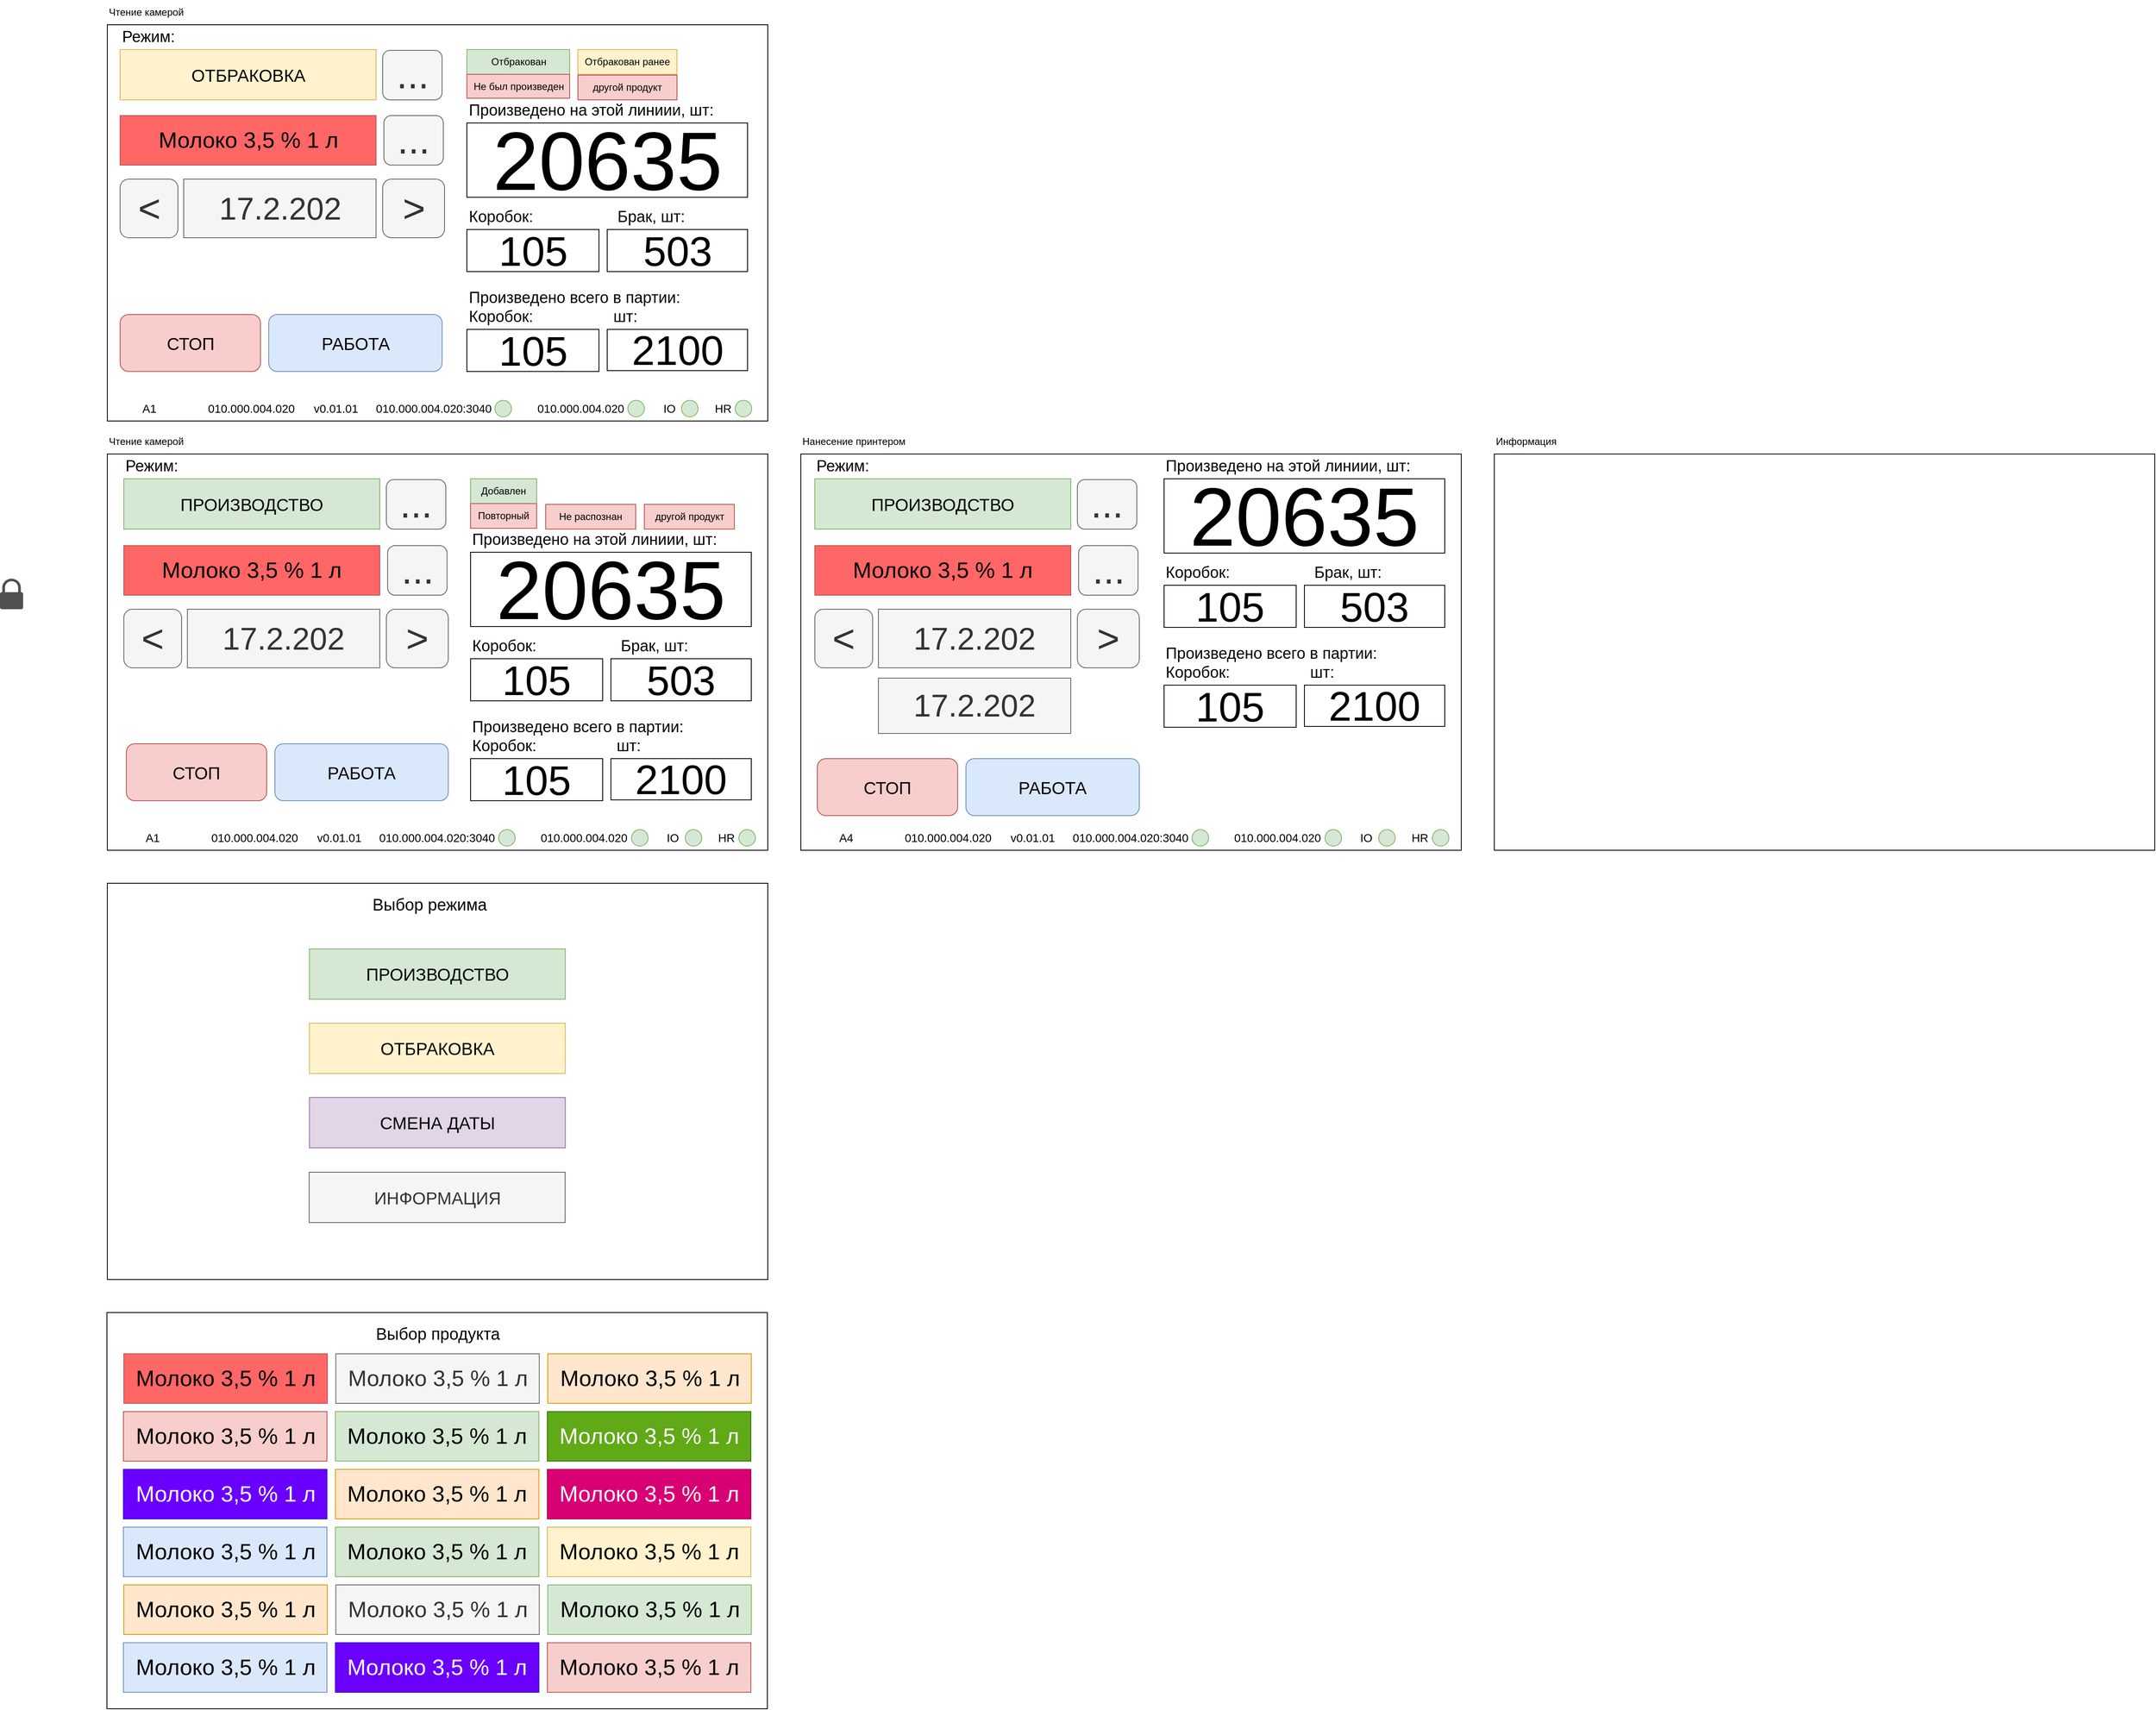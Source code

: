 <mxfile version="23.1.5" type="device">
  <diagram name="Page-1" id="tmifsBOv8ixKvkTQ0eV7">
    <mxGraphModel dx="1676" dy="1477" grid="1" gridSize="10" guides="1" tooltips="1" connect="1" arrows="1" fold="1" page="1" pageScale="1" pageWidth="800" pageHeight="900" math="0" shadow="0">
      <root>
        <mxCell id="0" />
        <mxCell id="1" parent="0" />
        <mxCell id="ldNFHoCPbJhq2-DnN9eL-1" value="" style="rounded=0;whiteSpace=wrap;html=1;aspect=fixed;movable=0;resizable=0;rotatable=0;deletable=0;editable=0;locked=1;connectable=0;" parent="1" vertex="1">
          <mxGeometry x="40" y="40" width="800" height="480" as="geometry" />
        </mxCell>
        <mxCell id="ldNFHoCPbJhq2-DnN9eL-2" value="Чтение камерой" style="text;html=1;strokeColor=none;fillColor=none;align=left;verticalAlign=middle;whiteSpace=wrap;rounded=0;" parent="1" vertex="1">
          <mxGeometry x="40" y="10" width="120" height="30" as="geometry" />
        </mxCell>
        <mxCell id="ldNFHoCPbJhq2-DnN9eL-3" value="Молоко 3,5 % 1 л" style="rounded=0;whiteSpace=wrap;html=1;fontSize=27;fillColor=#FF6666;strokeColor=#b85450;" parent="1" vertex="1">
          <mxGeometry x="60" y="151" width="310" height="60" as="geometry" />
        </mxCell>
        <mxCell id="ldNFHoCPbJhq2-DnN9eL-4" value="..." style="rounded=1;whiteSpace=wrap;html=1;fontSize=47;fillColor=#f5f5f5;fontColor=#333333;strokeColor=#666666;" parent="1" vertex="1">
          <mxGeometry x="379.5" y="151" width="72" height="60" as="geometry" />
        </mxCell>
        <mxCell id="ldNFHoCPbJhq2-DnN9eL-5" value="17.2.202" style="rounded=0;whiteSpace=wrap;html=1;fontSize=38;fillColor=#f5f5f5;fontColor=#333333;strokeColor=#666666;" parent="1" vertex="1">
          <mxGeometry x="137" y="228" width="233" height="71" as="geometry" />
        </mxCell>
        <mxCell id="ldNFHoCPbJhq2-DnN9eL-6" value="&amp;gt;" style="rounded=1;whiteSpace=wrap;html=1;fontSize=47;fillColor=#f5f5f5;fontColor=#333333;strokeColor=#666666;" parent="1" vertex="1">
          <mxGeometry x="378" y="228" width="75" height="71" as="geometry" />
        </mxCell>
        <mxCell id="ldNFHoCPbJhq2-DnN9eL-7" value="&amp;lt;" style="rounded=1;whiteSpace=wrap;html=1;fontSize=47;fillColor=#f5f5f5;fontColor=#333333;strokeColor=#666666;" parent="1" vertex="1">
          <mxGeometry x="60" y="228" width="70" height="71" as="geometry" />
        </mxCell>
        <mxCell id="ldNFHoCPbJhq2-DnN9eL-8" value="ПРОИЗВОДСТВО" style="rounded=0;whiteSpace=wrap;html=1;fontSize=21;fillColor=#d5e8d4;strokeColor=#82b366;" parent="1" vertex="1">
          <mxGeometry x="60" y="70" width="310" height="61" as="geometry" />
        </mxCell>
        <mxCell id="ldNFHoCPbJhq2-DnN9eL-12" value="" style="sketch=0;pointerEvents=1;shadow=0;dashed=0;html=1;strokeColor=none;fillColor=#505050;labelPosition=center;verticalLabelPosition=bottom;verticalAlign=top;outlineConnect=0;align=center;shape=mxgraph.office.security.lock_protected;" parent="1" vertex="1">
          <mxGeometry x="-90" y="191" width="28" height="37" as="geometry" />
        </mxCell>
        <mxCell id="ldNFHoCPbJhq2-DnN9eL-16" value="A1" style="text;html=1;strokeColor=none;fillColor=none;align=center;verticalAlign=middle;whiteSpace=wrap;rounded=0;fontSize=14;" parent="1" vertex="1">
          <mxGeometry x="40" y="490" width="110" height="30" as="geometry" />
        </mxCell>
        <mxCell id="ldNFHoCPbJhq2-DnN9eL-17" value="010.000.004.020" style="text;html=1;strokeColor=none;fillColor=none;align=center;verticalAlign=middle;whiteSpace=wrap;rounded=0;fontSize=14;" parent="1" vertex="1">
          <mxGeometry x="161" y="490" width="115" height="30" as="geometry" />
        </mxCell>
        <mxCell id="ldNFHoCPbJhq2-DnN9eL-18" value="v0.01.01" style="text;html=1;strokeColor=none;fillColor=none;align=center;verticalAlign=middle;whiteSpace=wrap;rounded=0;fontSize=14;" parent="1" vertex="1">
          <mxGeometry x="281" y="490" width="80" height="30" as="geometry" />
        </mxCell>
        <mxCell id="ldNFHoCPbJhq2-DnN9eL-19" value="010.000.004.020:3040" style="text;html=1;strokeColor=none;fillColor=none;align=center;verticalAlign=middle;whiteSpace=wrap;rounded=0;fontSize=14;" parent="1" vertex="1">
          <mxGeometry x="362" y="490" width="155" height="30" as="geometry" />
        </mxCell>
        <mxCell id="ldNFHoCPbJhq2-DnN9eL-20" value="20635" style="rounded=0;whiteSpace=wrap;html=1;fontSize=100;" parent="1" vertex="1">
          <mxGeometry x="480" y="159" width="340" height="90" as="geometry" />
        </mxCell>
        <mxCell id="ldNFHoCPbJhq2-DnN9eL-21" value="105" style="rounded=0;whiteSpace=wrap;html=1;fontSize=50;" parent="1" vertex="1">
          <mxGeometry x="480" y="288" width="160" height="51" as="geometry" />
        </mxCell>
        <mxCell id="ldNFHoCPbJhq2-DnN9eL-22" value="503" style="rounded=0;whiteSpace=wrap;html=1;fontSize=50;" parent="1" vertex="1">
          <mxGeometry x="650" y="288" width="170" height="51" as="geometry" />
        </mxCell>
        <mxCell id="-ZcJLdMmA_inIKEtvDua-2" value="Произведено на этой линиии, шт:" style="text;html=1;align=left;verticalAlign=middle;whiteSpace=wrap;rounded=0;fontSize=19;" vertex="1" parent="1">
          <mxGeometry x="480" y="129" width="340" height="30" as="geometry" />
        </mxCell>
        <mxCell id="-ZcJLdMmA_inIKEtvDua-3" value="Коробок:" style="text;html=1;align=left;verticalAlign=middle;whiteSpace=wrap;rounded=0;fontSize=19;" vertex="1" parent="1">
          <mxGeometry x="480" y="258" width="170" height="30" as="geometry" />
        </mxCell>
        <mxCell id="-ZcJLdMmA_inIKEtvDua-4" value="Брак, шт:" style="text;html=1;align=left;verticalAlign=middle;whiteSpace=wrap;rounded=0;fontSize=19;" vertex="1" parent="1">
          <mxGeometry x="660" y="258" width="170" height="30" as="geometry" />
        </mxCell>
        <mxCell id="-ZcJLdMmA_inIKEtvDua-5" value="Произведено всего в партии:" style="text;html=1;align=left;verticalAlign=middle;whiteSpace=wrap;rounded=0;fontSize=19;" vertex="1" parent="1">
          <mxGeometry x="480" y="356" width="340" height="30" as="geometry" />
        </mxCell>
        <mxCell id="-ZcJLdMmA_inIKEtvDua-6" value="105" style="rounded=0;whiteSpace=wrap;html=1;fontSize=50;" vertex="1" parent="1">
          <mxGeometry x="480" y="409" width="160" height="51" as="geometry" />
        </mxCell>
        <mxCell id="-ZcJLdMmA_inIKEtvDua-7" value="Коробок:" style="text;html=1;align=left;verticalAlign=middle;whiteSpace=wrap;rounded=0;fontSize=19;" vertex="1" parent="1">
          <mxGeometry x="480" y="379" width="170" height="30" as="geometry" />
        </mxCell>
        <mxCell id="-ZcJLdMmA_inIKEtvDua-8" value="2100" style="rounded=0;whiteSpace=wrap;html=1;fontSize=50;" vertex="1" parent="1">
          <mxGeometry x="650" y="409" width="170" height="50" as="geometry" />
        </mxCell>
        <mxCell id="-ZcJLdMmA_inIKEtvDua-9" value="шт:" style="text;html=1;align=left;verticalAlign=middle;whiteSpace=wrap;rounded=0;fontSize=19;" vertex="1" parent="1">
          <mxGeometry x="655" y="379" width="170" height="30" as="geometry" />
        </mxCell>
        <mxCell id="-ZcJLdMmA_inIKEtvDua-11" value="010.000.004.020" style="text;html=1;strokeColor=none;fillColor=none;align=center;verticalAlign=middle;whiteSpace=wrap;rounded=0;fontSize=14;" vertex="1" parent="1">
          <mxGeometry x="560" y="490" width="115" height="30" as="geometry" />
        </mxCell>
        <mxCell id="-ZcJLdMmA_inIKEtvDua-12" value="" style="ellipse;whiteSpace=wrap;html=1;aspect=fixed;fillColor=#d5e8d4;strokeColor=#82b366;" vertex="1" parent="1">
          <mxGeometry x="514" y="495" width="20" height="20" as="geometry" />
        </mxCell>
        <mxCell id="-ZcJLdMmA_inIKEtvDua-13" value="" style="ellipse;whiteSpace=wrap;html=1;aspect=fixed;fillColor=#d5e8d4;strokeColor=#82b366;" vertex="1" parent="1">
          <mxGeometry x="675" y="495" width="20" height="20" as="geometry" />
        </mxCell>
        <mxCell id="-ZcJLdMmA_inIKEtvDua-14" value="" style="ellipse;whiteSpace=wrap;html=1;aspect=fixed;fillColor=#d5e8d4;strokeColor=#82b366;" vertex="1" parent="1">
          <mxGeometry x="740" y="495" width="20" height="20" as="geometry" />
        </mxCell>
        <mxCell id="-ZcJLdMmA_inIKEtvDua-15" value="IO" style="text;html=1;strokeColor=none;fillColor=none;align=center;verticalAlign=middle;whiteSpace=wrap;rounded=0;fontSize=14;" vertex="1" parent="1">
          <mxGeometry x="710" y="490" width="30" height="30" as="geometry" />
        </mxCell>
        <mxCell id="-ZcJLdMmA_inIKEtvDua-17" value="" style="ellipse;whiteSpace=wrap;html=1;aspect=fixed;fillColor=#d5e8d4;strokeColor=#82b366;" vertex="1" parent="1">
          <mxGeometry x="805" y="495" width="20" height="20" as="geometry" />
        </mxCell>
        <mxCell id="-ZcJLdMmA_inIKEtvDua-18" value="HR" style="text;html=1;strokeColor=none;fillColor=none;align=center;verticalAlign=middle;whiteSpace=wrap;rounded=0;fontSize=14;" vertex="1" parent="1">
          <mxGeometry x="775" y="490" width="30" height="30" as="geometry" />
        </mxCell>
        <mxCell id="-ZcJLdMmA_inIKEtvDua-19" value="Добавлен" style="rounded=0;whiteSpace=wrap;html=1;fillColor=#d5e8d4;strokeColor=#82b366;" vertex="1" parent="1">
          <mxGeometry x="480" y="70" width="80" height="30" as="geometry" />
        </mxCell>
        <mxCell id="-ZcJLdMmA_inIKEtvDua-20" value="Повторный" style="rounded=0;whiteSpace=wrap;html=1;fillColor=#f8cecc;strokeColor=#b85450;" vertex="1" parent="1">
          <mxGeometry x="480" y="100" width="80" height="30" as="geometry" />
        </mxCell>
        <mxCell id="-ZcJLdMmA_inIKEtvDua-23" value="" style="rounded=0;whiteSpace=wrap;html=1;aspect=fixed;movable=0;resizable=0;rotatable=0;deletable=0;editable=0;locked=1;connectable=0;" vertex="1" parent="1">
          <mxGeometry x="40" y="560" width="800" height="480" as="geometry" />
        </mxCell>
        <mxCell id="-ZcJLdMmA_inIKEtvDua-24" value="Выбор режима" style="text;html=1;align=center;verticalAlign=middle;whiteSpace=wrap;rounded=0;fontSize=20;" vertex="1" parent="1">
          <mxGeometry x="281" y="570" width="299" height="30" as="geometry" />
        </mxCell>
        <mxCell id="-ZcJLdMmA_inIKEtvDua-27" value="..." style="rounded=1;whiteSpace=wrap;html=1;fontSize=47;fillColor=#f5f5f5;fontColor=#333333;strokeColor=#666666;" vertex="1" parent="1">
          <mxGeometry x="378" y="71" width="72" height="60" as="geometry" />
        </mxCell>
        <mxCell id="-ZcJLdMmA_inIKEtvDua-30" value="" style="rounded=0;whiteSpace=wrap;html=1;aspect=fixed;movable=0;resizable=0;rotatable=0;deletable=0;editable=0;locked=1;connectable=0;" vertex="1" parent="1">
          <mxGeometry x="880" y="40" width="800" height="480" as="geometry" />
        </mxCell>
        <mxCell id="-ZcJLdMmA_inIKEtvDua-31" value="" style="rounded=0;whiteSpace=wrap;html=1;aspect=fixed;movable=0;resizable=0;rotatable=0;deletable=0;editable=0;locked=1;connectable=0;" vertex="1" parent="1">
          <mxGeometry x="1720" y="40" width="800" height="480" as="geometry" />
        </mxCell>
        <mxCell id="-ZcJLdMmA_inIKEtvDua-33" value="Нанесение принтером" style="text;html=1;strokeColor=none;fillColor=none;align=left;verticalAlign=middle;whiteSpace=wrap;rounded=0;" vertex="1" parent="1">
          <mxGeometry x="880" y="10" width="170" height="30" as="geometry" />
        </mxCell>
        <mxCell id="-ZcJLdMmA_inIKEtvDua-40" value="РАБОТА" style="rounded=1;whiteSpace=wrap;html=1;fontSize=21;fillColor=#dae8fc;strokeColor=#6c8ebf;" vertex="1" parent="1">
          <mxGeometry x="1080" y="409" width="210" height="69" as="geometry" />
        </mxCell>
        <mxCell id="-ZcJLdMmA_inIKEtvDua-41" value="А4" style="text;html=1;strokeColor=none;fillColor=none;align=center;verticalAlign=middle;whiteSpace=wrap;rounded=0;fontSize=14;" vertex="1" parent="1">
          <mxGeometry x="880" y="490" width="110" height="30" as="geometry" />
        </mxCell>
        <mxCell id="-ZcJLdMmA_inIKEtvDua-42" value="010.000.004.020" style="text;html=1;strokeColor=none;fillColor=none;align=center;verticalAlign=middle;whiteSpace=wrap;rounded=0;fontSize=14;" vertex="1" parent="1">
          <mxGeometry x="1001" y="490" width="115" height="30" as="geometry" />
        </mxCell>
        <mxCell id="-ZcJLdMmA_inIKEtvDua-43" value="v0.01.01" style="text;html=1;strokeColor=none;fillColor=none;align=center;verticalAlign=middle;whiteSpace=wrap;rounded=0;fontSize=14;" vertex="1" parent="1">
          <mxGeometry x="1121" y="490" width="80" height="30" as="geometry" />
        </mxCell>
        <mxCell id="-ZcJLdMmA_inIKEtvDua-44" value="010.000.004.020:3040" style="text;html=1;strokeColor=none;fillColor=none;align=center;verticalAlign=middle;whiteSpace=wrap;rounded=0;fontSize=14;" vertex="1" parent="1">
          <mxGeometry x="1202" y="490" width="155" height="30" as="geometry" />
        </mxCell>
        <mxCell id="-ZcJLdMmA_inIKEtvDua-45" value="20635" style="rounded=0;whiteSpace=wrap;html=1;fontSize=100;" vertex="1" parent="1">
          <mxGeometry x="1320" y="70" width="340" height="90" as="geometry" />
        </mxCell>
        <mxCell id="-ZcJLdMmA_inIKEtvDua-46" value="105" style="rounded=0;whiteSpace=wrap;html=1;fontSize=50;" vertex="1" parent="1">
          <mxGeometry x="1320" y="199" width="160" height="51" as="geometry" />
        </mxCell>
        <mxCell id="-ZcJLdMmA_inIKEtvDua-47" value="503" style="rounded=0;whiteSpace=wrap;html=1;fontSize=50;" vertex="1" parent="1">
          <mxGeometry x="1490" y="199" width="170" height="51" as="geometry" />
        </mxCell>
        <mxCell id="-ZcJLdMmA_inIKEtvDua-48" value="Произведено на этой линиии, шт:" style="text;html=1;align=left;verticalAlign=middle;whiteSpace=wrap;rounded=0;fontSize=19;" vertex="1" parent="1">
          <mxGeometry x="1320" y="40" width="340" height="30" as="geometry" />
        </mxCell>
        <mxCell id="-ZcJLdMmA_inIKEtvDua-49" value="Коробок:" style="text;html=1;align=left;verticalAlign=middle;whiteSpace=wrap;rounded=0;fontSize=19;" vertex="1" parent="1">
          <mxGeometry x="1320" y="169" width="170" height="30" as="geometry" />
        </mxCell>
        <mxCell id="-ZcJLdMmA_inIKEtvDua-50" value="Брак, шт:" style="text;html=1;align=left;verticalAlign=middle;whiteSpace=wrap;rounded=0;fontSize=19;" vertex="1" parent="1">
          <mxGeometry x="1500" y="169" width="170" height="30" as="geometry" />
        </mxCell>
        <mxCell id="-ZcJLdMmA_inIKEtvDua-51" value="Произведено всего в партии:" style="text;html=1;align=left;verticalAlign=middle;whiteSpace=wrap;rounded=0;fontSize=19;" vertex="1" parent="1">
          <mxGeometry x="1320" y="267" width="340" height="30" as="geometry" />
        </mxCell>
        <mxCell id="-ZcJLdMmA_inIKEtvDua-52" value="105" style="rounded=0;whiteSpace=wrap;html=1;fontSize=50;" vertex="1" parent="1">
          <mxGeometry x="1320" y="320" width="160" height="51" as="geometry" />
        </mxCell>
        <mxCell id="-ZcJLdMmA_inIKEtvDua-53" value="Коробок:" style="text;html=1;align=left;verticalAlign=middle;whiteSpace=wrap;rounded=0;fontSize=19;" vertex="1" parent="1">
          <mxGeometry x="1320" y="290" width="170" height="30" as="geometry" />
        </mxCell>
        <mxCell id="-ZcJLdMmA_inIKEtvDua-54" value="2100" style="rounded=0;whiteSpace=wrap;html=1;fontSize=50;" vertex="1" parent="1">
          <mxGeometry x="1490" y="320" width="170" height="50" as="geometry" />
        </mxCell>
        <mxCell id="-ZcJLdMmA_inIKEtvDua-55" value="шт:" style="text;html=1;align=left;verticalAlign=middle;whiteSpace=wrap;rounded=0;fontSize=19;" vertex="1" parent="1">
          <mxGeometry x="1495" y="290" width="170" height="30" as="geometry" />
        </mxCell>
        <mxCell id="-ZcJLdMmA_inIKEtvDua-56" value="СТОП" style="rounded=1;whiteSpace=wrap;html=1;fontSize=21;fillColor=#f8cecc;strokeColor=#b85450;" vertex="1" parent="1">
          <mxGeometry x="900" y="409" width="170" height="69" as="geometry" />
        </mxCell>
        <mxCell id="-ZcJLdMmA_inIKEtvDua-57" value="010.000.004.020" style="text;html=1;strokeColor=none;fillColor=none;align=center;verticalAlign=middle;whiteSpace=wrap;rounded=0;fontSize=14;" vertex="1" parent="1">
          <mxGeometry x="1400" y="490" width="115" height="30" as="geometry" />
        </mxCell>
        <mxCell id="-ZcJLdMmA_inIKEtvDua-58" value="" style="ellipse;whiteSpace=wrap;html=1;aspect=fixed;fillColor=#d5e8d4;strokeColor=#82b366;" vertex="1" parent="1">
          <mxGeometry x="1354" y="495" width="20" height="20" as="geometry" />
        </mxCell>
        <mxCell id="-ZcJLdMmA_inIKEtvDua-59" value="" style="ellipse;whiteSpace=wrap;html=1;aspect=fixed;fillColor=#d5e8d4;strokeColor=#82b366;" vertex="1" parent="1">
          <mxGeometry x="1515" y="495" width="20" height="20" as="geometry" />
        </mxCell>
        <mxCell id="-ZcJLdMmA_inIKEtvDua-60" value="" style="ellipse;whiteSpace=wrap;html=1;aspect=fixed;fillColor=#d5e8d4;strokeColor=#82b366;" vertex="1" parent="1">
          <mxGeometry x="1580" y="495" width="20" height="20" as="geometry" />
        </mxCell>
        <mxCell id="-ZcJLdMmA_inIKEtvDua-61" value="IO" style="text;html=1;strokeColor=none;fillColor=none;align=center;verticalAlign=middle;whiteSpace=wrap;rounded=0;fontSize=14;" vertex="1" parent="1">
          <mxGeometry x="1550" y="490" width="30" height="30" as="geometry" />
        </mxCell>
        <mxCell id="-ZcJLdMmA_inIKEtvDua-62" value="" style="ellipse;whiteSpace=wrap;html=1;aspect=fixed;fillColor=#d5e8d4;strokeColor=#82b366;" vertex="1" parent="1">
          <mxGeometry x="1645" y="495" width="20" height="20" as="geometry" />
        </mxCell>
        <mxCell id="-ZcJLdMmA_inIKEtvDua-63" value="HR" style="text;html=1;strokeColor=none;fillColor=none;align=center;verticalAlign=middle;whiteSpace=wrap;rounded=0;fontSize=14;" vertex="1" parent="1">
          <mxGeometry x="1615" y="490" width="30" height="30" as="geometry" />
        </mxCell>
        <mxCell id="-ZcJLdMmA_inIKEtvDua-69" value="17.2.202" style="rounded=0;whiteSpace=wrap;html=1;fontSize=38;fillColor=#f5f5f5;fontColor=#333333;strokeColor=#666666;" vertex="1" parent="1">
          <mxGeometry x="974" y="311.5" width="233" height="67" as="geometry" />
        </mxCell>
        <mxCell id="-ZcJLdMmA_inIKEtvDua-71" value="Режим:" style="text;html=1;align=left;verticalAlign=middle;whiteSpace=wrap;rounded=0;fontSize=19;" vertex="1" parent="1">
          <mxGeometry x="60" y="40" width="310" height="30" as="geometry" />
        </mxCell>
        <mxCell id="-ZcJLdMmA_inIKEtvDua-72" value="Молоко 3,5 % 1 л" style="rounded=0;whiteSpace=wrap;html=1;fontSize=27;fillColor=#FF6666;strokeColor=#b85450;" vertex="1" parent="1">
          <mxGeometry x="897" y="151" width="310" height="60" as="geometry" />
        </mxCell>
        <mxCell id="-ZcJLdMmA_inIKEtvDua-73" value="..." style="rounded=1;whiteSpace=wrap;html=1;fontSize=47;fillColor=#f5f5f5;fontColor=#333333;strokeColor=#666666;" vertex="1" parent="1">
          <mxGeometry x="1216.5" y="151" width="72" height="60" as="geometry" />
        </mxCell>
        <mxCell id="-ZcJLdMmA_inIKEtvDua-74" value="17.2.202" style="rounded=0;whiteSpace=wrap;html=1;fontSize=38;fillColor=#f5f5f5;fontColor=#333333;strokeColor=#666666;" vertex="1" parent="1">
          <mxGeometry x="974" y="228" width="233" height="71" as="geometry" />
        </mxCell>
        <mxCell id="-ZcJLdMmA_inIKEtvDua-75" value="&amp;gt;" style="rounded=1;whiteSpace=wrap;html=1;fontSize=47;fillColor=#f5f5f5;fontColor=#333333;strokeColor=#666666;" vertex="1" parent="1">
          <mxGeometry x="1215" y="228" width="75" height="71" as="geometry" />
        </mxCell>
        <mxCell id="-ZcJLdMmA_inIKEtvDua-76" value="&amp;lt;" style="rounded=1;whiteSpace=wrap;html=1;fontSize=47;fillColor=#f5f5f5;fontColor=#333333;strokeColor=#666666;" vertex="1" parent="1">
          <mxGeometry x="897" y="228" width="70" height="71" as="geometry" />
        </mxCell>
        <mxCell id="-ZcJLdMmA_inIKEtvDua-77" value="ПРОИЗВОДСТВО" style="rounded=0;whiteSpace=wrap;html=1;fontSize=21;fillColor=#d5e8d4;strokeColor=#82b366;" vertex="1" parent="1">
          <mxGeometry x="897" y="70" width="310" height="61" as="geometry" />
        </mxCell>
        <mxCell id="-ZcJLdMmA_inIKEtvDua-78" value="..." style="rounded=1;whiteSpace=wrap;html=1;fontSize=47;fillColor=#f5f5f5;fontColor=#333333;strokeColor=#666666;" vertex="1" parent="1">
          <mxGeometry x="1215" y="71" width="72" height="60" as="geometry" />
        </mxCell>
        <mxCell id="-ZcJLdMmA_inIKEtvDua-79" value="Режим:" style="text;html=1;align=left;verticalAlign=middle;whiteSpace=wrap;rounded=0;fontSize=19;" vertex="1" parent="1">
          <mxGeometry x="897" y="40" width="310" height="30" as="geometry" />
        </mxCell>
        <mxCell id="-ZcJLdMmA_inIKEtvDua-81" value="ПРОИЗВОДСТВО" style="rounded=0;whiteSpace=wrap;html=1;fontSize=21;fillColor=#d5e8d4;strokeColor=#82b366;" vertex="1" parent="1">
          <mxGeometry x="284.75" y="639.5" width="310" height="61" as="geometry" />
        </mxCell>
        <mxCell id="-ZcJLdMmA_inIKEtvDua-84" value="ОТБРАКОВКА" style="rounded=0;whiteSpace=wrap;html=1;fontSize=21;fillColor=#fff2cc;strokeColor=#d6b656;" vertex="1" parent="1">
          <mxGeometry x="284.75" y="729.5" width="310" height="61" as="geometry" />
        </mxCell>
        <mxCell id="-ZcJLdMmA_inIKEtvDua-85" value="СМЕНА ДАТЫ" style="rounded=0;whiteSpace=wrap;html=1;fontSize=21;fillColor=#e1d5e7;strokeColor=#9673a6;" vertex="1" parent="1">
          <mxGeometry x="284.75" y="819.5" width="310" height="61" as="geometry" />
        </mxCell>
        <mxCell id="-ZcJLdMmA_inIKEtvDua-86" value="" style="rounded=0;whiteSpace=wrap;html=1;aspect=fixed;movable=0;resizable=0;rotatable=0;deletable=0;editable=0;locked=1;connectable=0;" vertex="1" parent="1">
          <mxGeometry x="39.5" y="1080" width="800" height="480" as="geometry" />
        </mxCell>
        <mxCell id="-ZcJLdMmA_inIKEtvDua-87" value="Выбор продукта" style="text;html=1;align=center;verticalAlign=middle;whiteSpace=wrap;rounded=0;fontSize=20;" vertex="1" parent="1">
          <mxGeometry x="290.5" y="1090" width="299" height="30" as="geometry" />
        </mxCell>
        <mxCell id="-ZcJLdMmA_inIKEtvDua-88" value="Молоко 3,5 % 1 л" style="rounded=0;whiteSpace=wrap;html=1;fontSize=27;fillColor=#FF6666;strokeColor=#b85450;" vertex="1" parent="1">
          <mxGeometry x="60" y="1130" width="246.5" height="60" as="geometry" />
        </mxCell>
        <mxCell id="-ZcJLdMmA_inIKEtvDua-94" value="Молоко 3,5 % 1 л" style="rounded=0;whiteSpace=wrap;html=1;fontSize=27;fillColor=#f5f5f5;strokeColor=#666666;fontColor=#333333;" vertex="1" parent="1">
          <mxGeometry x="316.75" y="1130" width="246.5" height="60" as="geometry" />
        </mxCell>
        <mxCell id="-ZcJLdMmA_inIKEtvDua-95" value="Молоко 3,5 % 1 л" style="rounded=0;whiteSpace=wrap;html=1;fontSize=27;fillColor=#ffe6cc;strokeColor=#d79b00;" vertex="1" parent="1">
          <mxGeometry x="573.5" y="1130" width="246.5" height="60" as="geometry" />
        </mxCell>
        <mxCell id="-ZcJLdMmA_inIKEtvDua-96" value="Молоко 3,5 % 1 л" style="rounded=0;whiteSpace=wrap;html=1;fontSize=27;fillColor=#f8cecc;strokeColor=#b85450;" vertex="1" parent="1">
          <mxGeometry x="59.5" y="1200" width="246.5" height="60" as="geometry" />
        </mxCell>
        <mxCell id="-ZcJLdMmA_inIKEtvDua-97" value="Молоко 3,5 % 1 л" style="rounded=0;whiteSpace=wrap;html=1;fontSize=27;fillColor=#d5e8d4;strokeColor=#82b366;" vertex="1" parent="1">
          <mxGeometry x="316.25" y="1200" width="246.5" height="60" as="geometry" />
        </mxCell>
        <mxCell id="-ZcJLdMmA_inIKEtvDua-98" value="Молоко 3,5 % 1 л" style="rounded=0;whiteSpace=wrap;html=1;fontSize=27;fillColor=#60a917;strokeColor=#2D7600;fontColor=#ffffff;" vertex="1" parent="1">
          <mxGeometry x="573" y="1200" width="246.5" height="60" as="geometry" />
        </mxCell>
        <mxCell id="-ZcJLdMmA_inIKEtvDua-99" value="Молоко 3,5 % 1 л" style="rounded=0;whiteSpace=wrap;html=1;fontSize=27;fillColor=#6a00ff;strokeColor=#3700CC;fontColor=#ffffff;" vertex="1" parent="1">
          <mxGeometry x="59.5" y="1270" width="246.5" height="60" as="geometry" />
        </mxCell>
        <mxCell id="-ZcJLdMmA_inIKEtvDua-100" value="Молоко 3,5 % 1 л" style="rounded=0;whiteSpace=wrap;html=1;fontSize=27;fillColor=#ffe6cc;strokeColor=#d79b00;" vertex="1" parent="1">
          <mxGeometry x="316.25" y="1270" width="246.5" height="60" as="geometry" />
        </mxCell>
        <mxCell id="-ZcJLdMmA_inIKEtvDua-101" value="Молоко 3,5 % 1 л" style="rounded=0;whiteSpace=wrap;html=1;fontSize=27;fillColor=#d80073;strokeColor=#A50040;fontColor=#ffffff;" vertex="1" parent="1">
          <mxGeometry x="573" y="1270" width="246.5" height="60" as="geometry" />
        </mxCell>
        <mxCell id="-ZcJLdMmA_inIKEtvDua-102" value="Молоко 3,5 % 1 л" style="rounded=0;whiteSpace=wrap;html=1;fontSize=27;fillColor=#dae8fc;strokeColor=#6c8ebf;" vertex="1" parent="1">
          <mxGeometry x="59.5" y="1340" width="246.5" height="60" as="geometry" />
        </mxCell>
        <mxCell id="-ZcJLdMmA_inIKEtvDua-103" value="Молоко 3,5 % 1 л" style="rounded=0;whiteSpace=wrap;html=1;fontSize=27;fillColor=#d5e8d4;strokeColor=#82b366;" vertex="1" parent="1">
          <mxGeometry x="316.25" y="1340" width="246.5" height="60" as="geometry" />
        </mxCell>
        <mxCell id="-ZcJLdMmA_inIKEtvDua-104" value="Молоко 3,5 % 1 л" style="rounded=0;whiteSpace=wrap;html=1;fontSize=27;fillColor=#fff2cc;strokeColor=#d6b656;" vertex="1" parent="1">
          <mxGeometry x="573" y="1340" width="246.5" height="60" as="geometry" />
        </mxCell>
        <mxCell id="-ZcJLdMmA_inIKEtvDua-105" value="Молоко 3,5 % 1 л" style="rounded=0;whiteSpace=wrap;html=1;fontSize=27;fillColor=#ffe6cc;strokeColor=#d79b00;" vertex="1" parent="1">
          <mxGeometry x="60" y="1410" width="246.5" height="60" as="geometry" />
        </mxCell>
        <mxCell id="-ZcJLdMmA_inIKEtvDua-106" value="Молоко 3,5 % 1 л" style="rounded=0;whiteSpace=wrap;html=1;fontSize=27;fillColor=#f5f5f5;strokeColor=#666666;fontColor=#333333;" vertex="1" parent="1">
          <mxGeometry x="316.75" y="1410" width="246.5" height="60" as="geometry" />
        </mxCell>
        <mxCell id="-ZcJLdMmA_inIKEtvDua-107" value="Молоко 3,5 % 1 л" style="rounded=0;whiteSpace=wrap;html=1;fontSize=27;fillColor=#d5e8d4;strokeColor=#82b366;" vertex="1" parent="1">
          <mxGeometry x="573.5" y="1410" width="246.5" height="60" as="geometry" />
        </mxCell>
        <mxCell id="-ZcJLdMmA_inIKEtvDua-108" value="Молоко 3,5 % 1 л" style="rounded=0;whiteSpace=wrap;html=1;fontSize=27;fillColor=#dae8fc;strokeColor=#6c8ebf;" vertex="1" parent="1">
          <mxGeometry x="59.5" y="1480" width="246.5" height="60" as="geometry" />
        </mxCell>
        <mxCell id="-ZcJLdMmA_inIKEtvDua-109" value="Молоко 3,5 % 1 л" style="rounded=0;whiteSpace=wrap;html=1;fontSize=27;fillColor=#6a00ff;strokeColor=#3700CC;fontColor=#ffffff;" vertex="1" parent="1">
          <mxGeometry x="316.25" y="1480" width="246.5" height="60" as="geometry" />
        </mxCell>
        <mxCell id="-ZcJLdMmA_inIKEtvDua-110" value="Молоко 3,5 % 1 л" style="rounded=0;whiteSpace=wrap;html=1;fontSize=27;fillColor=#f8cecc;strokeColor=#b85450;" vertex="1" parent="1">
          <mxGeometry x="573" y="1480" width="246.5" height="60" as="geometry" />
        </mxCell>
        <mxCell id="-ZcJLdMmA_inIKEtvDua-111" value="ИНФОРМАЦИЯ" style="rounded=0;whiteSpace=wrap;html=1;fontSize=21;fillColor=#f5f5f5;strokeColor=#666666;fontColor=#333333;" vertex="1" parent="1">
          <mxGeometry x="284.5" y="910" width="310" height="61" as="geometry" />
        </mxCell>
        <mxCell id="-ZcJLdMmA_inIKEtvDua-112" value="Информация" style="text;html=1;strokeColor=none;fillColor=none;align=left;verticalAlign=middle;whiteSpace=wrap;rounded=0;" vertex="1" parent="1">
          <mxGeometry x="1720" y="10" width="170" height="30" as="geometry" />
        </mxCell>
        <mxCell id="-ZcJLdMmA_inIKEtvDua-117" value="" style="rounded=0;whiteSpace=wrap;html=1;aspect=fixed;movable=1;resizable=1;rotatable=1;deletable=1;editable=1;locked=0;connectable=1;" vertex="1" parent="1">
          <mxGeometry x="40" y="-480" width="800" height="480" as="geometry" />
        </mxCell>
        <mxCell id="-ZcJLdMmA_inIKEtvDua-118" value="Чтение камерой" style="text;html=1;strokeColor=none;fillColor=none;align=left;verticalAlign=middle;whiteSpace=wrap;rounded=0;" vertex="1" parent="1">
          <mxGeometry x="40" y="-510" width="120" height="30" as="geometry" />
        </mxCell>
        <mxCell id="-ZcJLdMmA_inIKEtvDua-124" value="ОТБРАКОВКА" style="rounded=0;whiteSpace=wrap;html=1;fontSize=21;fillColor=#fff2cc;strokeColor=#d6b656;" vertex="1" parent="1">
          <mxGeometry x="55.5" y="-450" width="310" height="61" as="geometry" />
        </mxCell>
        <mxCell id="-ZcJLdMmA_inIKEtvDua-125" value="РАБОТА" style="rounded=1;whiteSpace=wrap;html=1;fontSize=21;fillColor=#dae8fc;strokeColor=#6c8ebf;" vertex="1" parent="1">
          <mxGeometry x="235.5" y="-129" width="210" height="69" as="geometry" />
        </mxCell>
        <mxCell id="-ZcJLdMmA_inIKEtvDua-126" value="A1" style="text;html=1;strokeColor=none;fillColor=none;align=center;verticalAlign=middle;whiteSpace=wrap;rounded=0;fontSize=14;" vertex="1" parent="1">
          <mxGeometry x="35.5" y="-30" width="110" height="30" as="geometry" />
        </mxCell>
        <mxCell id="-ZcJLdMmA_inIKEtvDua-127" value="010.000.004.020" style="text;html=1;strokeColor=none;fillColor=none;align=center;verticalAlign=middle;whiteSpace=wrap;rounded=0;fontSize=14;" vertex="1" parent="1">
          <mxGeometry x="156.5" y="-30" width="115" height="30" as="geometry" />
        </mxCell>
        <mxCell id="-ZcJLdMmA_inIKEtvDua-128" value="v0.01.01" style="text;html=1;strokeColor=none;fillColor=none;align=center;verticalAlign=middle;whiteSpace=wrap;rounded=0;fontSize=14;" vertex="1" parent="1">
          <mxGeometry x="276.5" y="-30" width="80" height="30" as="geometry" />
        </mxCell>
        <mxCell id="-ZcJLdMmA_inIKEtvDua-129" value="010.000.004.020:3040" style="text;html=1;strokeColor=none;fillColor=none;align=center;verticalAlign=middle;whiteSpace=wrap;rounded=0;fontSize=14;" vertex="1" parent="1">
          <mxGeometry x="357.5" y="-30" width="155" height="30" as="geometry" />
        </mxCell>
        <mxCell id="-ZcJLdMmA_inIKEtvDua-130" value="20635" style="rounded=0;whiteSpace=wrap;html=1;fontSize=100;" vertex="1" parent="1">
          <mxGeometry x="475.5" y="-361" width="340" height="90" as="geometry" />
        </mxCell>
        <mxCell id="-ZcJLdMmA_inIKEtvDua-131" value="105" style="rounded=0;whiteSpace=wrap;html=1;fontSize=50;" vertex="1" parent="1">
          <mxGeometry x="475.5" y="-232" width="160" height="51" as="geometry" />
        </mxCell>
        <mxCell id="-ZcJLdMmA_inIKEtvDua-132" value="503" style="rounded=0;whiteSpace=wrap;html=1;fontSize=50;" vertex="1" parent="1">
          <mxGeometry x="645.5" y="-232" width="170" height="51" as="geometry" />
        </mxCell>
        <mxCell id="-ZcJLdMmA_inIKEtvDua-133" value="Произведено на этой линиии, шт:" style="text;html=1;align=left;verticalAlign=middle;whiteSpace=wrap;rounded=0;fontSize=19;" vertex="1" parent="1">
          <mxGeometry x="475.5" y="-391" width="340" height="30" as="geometry" />
        </mxCell>
        <mxCell id="-ZcJLdMmA_inIKEtvDua-134" value="Коробок:" style="text;html=1;align=left;verticalAlign=middle;whiteSpace=wrap;rounded=0;fontSize=19;" vertex="1" parent="1">
          <mxGeometry x="475.5" y="-262" width="170" height="30" as="geometry" />
        </mxCell>
        <mxCell id="-ZcJLdMmA_inIKEtvDua-135" value="Брак, шт:" style="text;html=1;align=left;verticalAlign=middle;whiteSpace=wrap;rounded=0;fontSize=19;" vertex="1" parent="1">
          <mxGeometry x="655.5" y="-262" width="170" height="30" as="geometry" />
        </mxCell>
        <mxCell id="-ZcJLdMmA_inIKEtvDua-136" value="Произведено всего в партии:" style="text;html=1;align=left;verticalAlign=middle;whiteSpace=wrap;rounded=0;fontSize=19;" vertex="1" parent="1">
          <mxGeometry x="475.5" y="-164" width="340" height="30" as="geometry" />
        </mxCell>
        <mxCell id="-ZcJLdMmA_inIKEtvDua-137" value="105" style="rounded=0;whiteSpace=wrap;html=1;fontSize=50;" vertex="1" parent="1">
          <mxGeometry x="475.5" y="-111" width="160" height="51" as="geometry" />
        </mxCell>
        <mxCell id="-ZcJLdMmA_inIKEtvDua-138" value="Коробок:" style="text;html=1;align=left;verticalAlign=middle;whiteSpace=wrap;rounded=0;fontSize=19;" vertex="1" parent="1">
          <mxGeometry x="475.5" y="-141" width="170" height="30" as="geometry" />
        </mxCell>
        <mxCell id="-ZcJLdMmA_inIKEtvDua-139" value="2100" style="rounded=0;whiteSpace=wrap;html=1;fontSize=50;" vertex="1" parent="1">
          <mxGeometry x="645.5" y="-111" width="170" height="50" as="geometry" />
        </mxCell>
        <mxCell id="-ZcJLdMmA_inIKEtvDua-140" value="шт:" style="text;html=1;align=left;verticalAlign=middle;whiteSpace=wrap;rounded=0;fontSize=19;" vertex="1" parent="1">
          <mxGeometry x="650.5" y="-141" width="170" height="30" as="geometry" />
        </mxCell>
        <mxCell id="-ZcJLdMmA_inIKEtvDua-141" value="СТОП" style="rounded=1;whiteSpace=wrap;html=1;fontSize=21;fillColor=#f8cecc;strokeColor=#b85450;" vertex="1" parent="1">
          <mxGeometry x="55.5" y="-129" width="170" height="69" as="geometry" />
        </mxCell>
        <mxCell id="-ZcJLdMmA_inIKEtvDua-142" value="010.000.004.020" style="text;html=1;strokeColor=none;fillColor=none;align=center;verticalAlign=middle;whiteSpace=wrap;rounded=0;fontSize=14;" vertex="1" parent="1">
          <mxGeometry x="555.5" y="-30" width="115" height="30" as="geometry" />
        </mxCell>
        <mxCell id="-ZcJLdMmA_inIKEtvDua-143" value="" style="ellipse;whiteSpace=wrap;html=1;aspect=fixed;fillColor=#d5e8d4;strokeColor=#82b366;" vertex="1" parent="1">
          <mxGeometry x="509.5" y="-25" width="20" height="20" as="geometry" />
        </mxCell>
        <mxCell id="-ZcJLdMmA_inIKEtvDua-144" value="" style="ellipse;whiteSpace=wrap;html=1;aspect=fixed;fillColor=#d5e8d4;strokeColor=#82b366;" vertex="1" parent="1">
          <mxGeometry x="670.5" y="-25" width="20" height="20" as="geometry" />
        </mxCell>
        <mxCell id="-ZcJLdMmA_inIKEtvDua-145" value="" style="ellipse;whiteSpace=wrap;html=1;aspect=fixed;fillColor=#d5e8d4;strokeColor=#82b366;" vertex="1" parent="1">
          <mxGeometry x="735.5" y="-25" width="20" height="20" as="geometry" />
        </mxCell>
        <mxCell id="-ZcJLdMmA_inIKEtvDua-146" value="IO" style="text;html=1;strokeColor=none;fillColor=none;align=center;verticalAlign=middle;whiteSpace=wrap;rounded=0;fontSize=14;" vertex="1" parent="1">
          <mxGeometry x="705.5" y="-30" width="30" height="30" as="geometry" />
        </mxCell>
        <mxCell id="-ZcJLdMmA_inIKEtvDua-147" value="" style="ellipse;whiteSpace=wrap;html=1;aspect=fixed;fillColor=#d5e8d4;strokeColor=#82b366;" vertex="1" parent="1">
          <mxGeometry x="800.5" y="-25" width="20" height="20" as="geometry" />
        </mxCell>
        <mxCell id="-ZcJLdMmA_inIKEtvDua-148" value="HR" style="text;html=1;strokeColor=none;fillColor=none;align=center;verticalAlign=middle;whiteSpace=wrap;rounded=0;fontSize=14;" vertex="1" parent="1">
          <mxGeometry x="770.5" y="-30" width="30" height="30" as="geometry" />
        </mxCell>
        <mxCell id="-ZcJLdMmA_inIKEtvDua-151" value="Отбракован ранее" style="rounded=0;whiteSpace=wrap;html=1;fillColor=#fff2cc;strokeColor=#d6b656;" vertex="1" parent="1">
          <mxGeometry x="610" y="-450" width="120" height="30" as="geometry" />
        </mxCell>
        <mxCell id="-ZcJLdMmA_inIKEtvDua-152" value="Отбракован" style="rounded=0;whiteSpace=wrap;html=1;fillColor=#d5e8d4;strokeColor=#82b366;" vertex="1" parent="1">
          <mxGeometry x="475.5" y="-450" width="124.5" height="30" as="geometry" />
        </mxCell>
        <mxCell id="-ZcJLdMmA_inIKEtvDua-153" value="..." style="rounded=1;whiteSpace=wrap;html=1;fontSize=47;fillColor=#f5f5f5;fontColor=#333333;strokeColor=#666666;" vertex="1" parent="1">
          <mxGeometry x="373.5" y="-449" width="72" height="60" as="geometry" />
        </mxCell>
        <mxCell id="-ZcJLdMmA_inIKEtvDua-154" value="Режим:" style="text;html=1;align=left;verticalAlign=middle;whiteSpace=wrap;rounded=0;fontSize=19;" vertex="1" parent="1">
          <mxGeometry x="55.5" y="-480" width="310" height="30" as="geometry" />
        </mxCell>
        <mxCell id="-ZcJLdMmA_inIKEtvDua-155" value="Молоко 3,5 % 1 л" style="rounded=0;whiteSpace=wrap;html=1;fontSize=27;fillColor=#FF6666;strokeColor=#b85450;" vertex="1" parent="1">
          <mxGeometry x="55.5" y="-370" width="310" height="60" as="geometry" />
        </mxCell>
        <mxCell id="-ZcJLdMmA_inIKEtvDua-156" value="..." style="rounded=1;whiteSpace=wrap;html=1;fontSize=47;fillColor=#f5f5f5;fontColor=#333333;strokeColor=#666666;" vertex="1" parent="1">
          <mxGeometry x="375" y="-370" width="72" height="60" as="geometry" />
        </mxCell>
        <mxCell id="-ZcJLdMmA_inIKEtvDua-157" value="17.2.202" style="rounded=0;whiteSpace=wrap;html=1;fontSize=38;fillColor=#f5f5f5;fontColor=#333333;strokeColor=#666666;" vertex="1" parent="1">
          <mxGeometry x="132.5" y="-293" width="233" height="71" as="geometry" />
        </mxCell>
        <mxCell id="-ZcJLdMmA_inIKEtvDua-158" value="&amp;gt;" style="rounded=1;whiteSpace=wrap;html=1;fontSize=47;fillColor=#f5f5f5;fontColor=#333333;strokeColor=#666666;" vertex="1" parent="1">
          <mxGeometry x="373.5" y="-293" width="75" height="71" as="geometry" />
        </mxCell>
        <mxCell id="-ZcJLdMmA_inIKEtvDua-159" value="&amp;lt;" style="rounded=1;whiteSpace=wrap;html=1;fontSize=47;fillColor=#f5f5f5;fontColor=#333333;strokeColor=#666666;" vertex="1" parent="1">
          <mxGeometry x="55.5" y="-293" width="70" height="71" as="geometry" />
        </mxCell>
        <mxCell id="-ZcJLdMmA_inIKEtvDua-160" value="Не распознан" style="rounded=0;whiteSpace=wrap;html=1;fillColor=#f8cecc;strokeColor=#b85450;" vertex="1" parent="1">
          <mxGeometry x="571" y="101" width="109" height="30" as="geometry" />
        </mxCell>
        <mxCell id="-ZcJLdMmA_inIKEtvDua-161" value="Не был произведен" style="rounded=0;whiteSpace=wrap;html=1;fillColor=#f8cecc;strokeColor=#b85450;" vertex="1" parent="1">
          <mxGeometry x="475.5" y="-420" width="124.5" height="29" as="geometry" />
        </mxCell>
        <mxCell id="-ZcJLdMmA_inIKEtvDua-162" value="другой продукт" style="rounded=0;whiteSpace=wrap;html=1;fillColor=#f8cecc;strokeColor=#b85450;" vertex="1" parent="1">
          <mxGeometry x="610" y="-419" width="120" height="30" as="geometry" />
        </mxCell>
        <mxCell id="-ZcJLdMmA_inIKEtvDua-163" value="другой продукт" style="rounded=0;whiteSpace=wrap;html=1;fillColor=#f8cecc;strokeColor=#b85450;" vertex="1" parent="1">
          <mxGeometry x="690.5" y="101" width="109" height="30" as="geometry" />
        </mxCell>
        <mxCell id="-ZcJLdMmA_inIKEtvDua-164" value="РАБОТА" style="rounded=1;whiteSpace=wrap;html=1;fontSize=21;fillColor=#dae8fc;strokeColor=#6c8ebf;" vertex="1" parent="1">
          <mxGeometry x="243" y="391" width="210" height="69" as="geometry" />
        </mxCell>
        <mxCell id="-ZcJLdMmA_inIKEtvDua-165" value="СТОП" style="rounded=1;whiteSpace=wrap;html=1;fontSize=21;fillColor=#f8cecc;strokeColor=#b85450;" vertex="1" parent="1">
          <mxGeometry x="63" y="391" width="170" height="69" as="geometry" />
        </mxCell>
      </root>
    </mxGraphModel>
  </diagram>
</mxfile>
